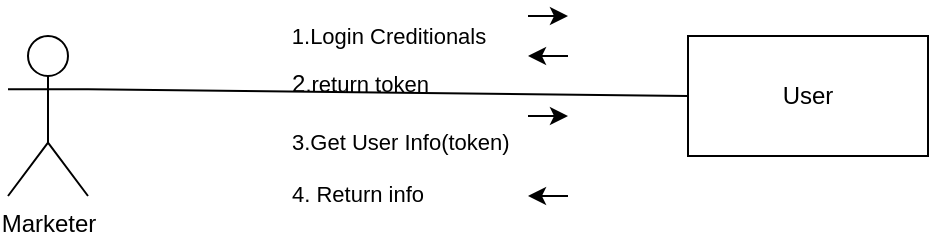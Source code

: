 <mxfile version="12.4.3" type="device" pages="1"><diagram id="lkSoEno2sFgJY8uwA6t6" name="Page-1"><mxGraphModel dx="853" dy="468" grid="1" gridSize="10" guides="1" tooltips="1" connect="1" arrows="1" fold="1" page="1" pageScale="1" pageWidth="850" pageHeight="1100" math="0" shadow="0"><root><mxCell id="0"/><mxCell id="1" parent="0"/><mxCell id="GotM7ALXVG8sbWopvXv8-1" value="&lt;div&gt;Marketer&lt;/div&gt;" style="shape=umlActor;verticalLabelPosition=bottom;labelBackgroundColor=#ffffff;verticalAlign=top;html=1;outlineConnect=0;" vertex="1" parent="1"><mxGeometry x="80" y="280" width="40" height="80" as="geometry"/></mxCell><mxCell id="GotM7ALXVG8sbWopvXv8-3" value="&lt;div&gt;1.Login Creditionals&lt;br&gt;&lt;/div&gt;" style="endArrow=none;html=1;exitX=1;exitY=0.333;exitDx=0;exitDy=0;exitPerimeter=0;entryX=0;entryY=0.5;entryDx=0;entryDy=0;" edge="1" parent="1" source="GotM7ALXVG8sbWopvXv8-1" target="GotM7ALXVG8sbWopvXv8-8"><mxGeometry x="-0.002" y="28" width="50" height="50" relative="1" as="geometry"><mxPoint x="150" y="300" as="sourcePoint"/><mxPoint x="240" y="306.667" as="targetPoint"/><mxPoint as="offset"/></mxGeometry></mxCell><mxCell id="GotM7ALXVG8sbWopvXv8-8" value="User" style="rounded=0;whiteSpace=wrap;html=1;" vertex="1" parent="1"><mxGeometry x="420" y="280" width="120" height="60" as="geometry"/></mxCell><mxCell id="GotM7ALXVG8sbWopvXv8-34" value="" style="group" vertex="1" connectable="0" parent="1"><mxGeometry x="220" y="290" width="120" height="60" as="geometry"/></mxCell><mxCell id="GotM7ALXVG8sbWopvXv8-14" value="2&lt;font style=&quot;font-size: 11px&quot;&gt;.return token&lt;/font&gt;" style="text;html=1;" vertex="1" parent="GotM7ALXVG8sbWopvXv8-34"><mxGeometry width="120" height="30" as="geometry"/></mxCell><mxCell id="GotM7ALXVG8sbWopvXv8-33" value="&lt;div style=&quot;font-size: 11px&quot;&gt;&lt;font style=&quot;font-size: 11px&quot;&gt;3.Get User Info(token)&lt;/font&gt;&lt;/div&gt;&lt;div style=&quot;font-size: 11px&quot;&gt;&lt;font style=&quot;font-size: 11px&quot;&gt;&lt;br&gt;&lt;/font&gt;&lt;/div&gt;&lt;div style=&quot;font-size: 11px&quot;&gt;&lt;font style=&quot;font-size: 11px&quot;&gt;4. Return info &lt;br&gt;&lt;/font&gt;&lt;/div&gt;" style="text;html=1;" vertex="1" parent="GotM7ALXVG8sbWopvXv8-34"><mxGeometry y="30" width="120" height="30" as="geometry"/></mxCell><mxCell id="GotM7ALXVG8sbWopvXv8-35" value="" style="endArrow=classic;html=1;" edge="1" parent="1"><mxGeometry width="50" height="50" relative="1" as="geometry"><mxPoint x="340" y="270" as="sourcePoint"/><mxPoint x="360" y="270" as="targetPoint"/></mxGeometry></mxCell><mxCell id="GotM7ALXVG8sbWopvXv8-36" value="" style="endArrow=classic;html=1;" edge="1" parent="1"><mxGeometry width="50" height="50" relative="1" as="geometry"><mxPoint x="340" y="320" as="sourcePoint"/><mxPoint x="360" y="320" as="targetPoint"/></mxGeometry></mxCell><mxCell id="GotM7ALXVG8sbWopvXv8-37" value="" style="endArrow=classic;html=1;" edge="1" parent="1"><mxGeometry width="50" height="50" relative="1" as="geometry"><mxPoint x="360" y="290" as="sourcePoint"/><mxPoint x="340" y="290" as="targetPoint"/></mxGeometry></mxCell><mxCell id="GotM7ALXVG8sbWopvXv8-38" value="" style="endArrow=classic;html=1;" edge="1" parent="1"><mxGeometry width="50" height="50" relative="1" as="geometry"><mxPoint x="360" y="360" as="sourcePoint"/><mxPoint x="340" y="360" as="targetPoint"/></mxGeometry></mxCell></root></mxGraphModel></diagram></mxfile>